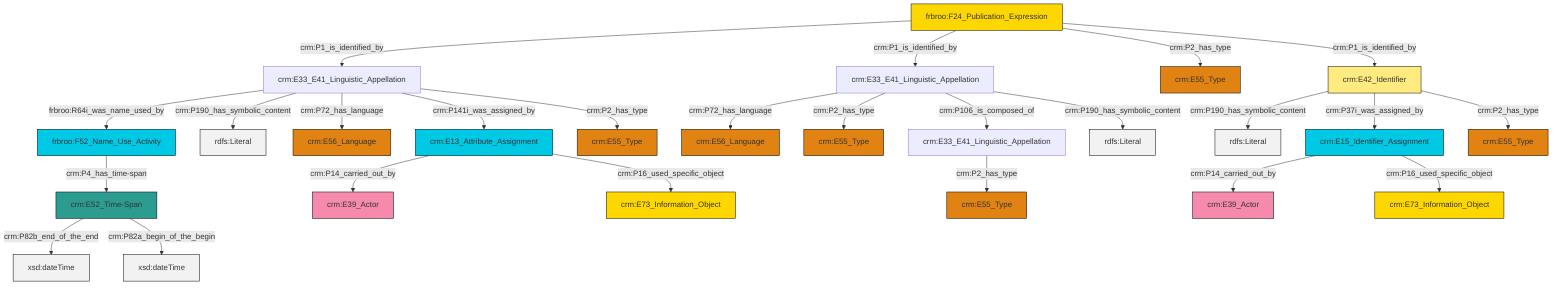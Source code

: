 graph TD
classDef Literal fill:#f2f2f2,stroke:#000000;
classDef CRM_Entity fill:#FFFFFF,stroke:#000000;
classDef Temporal_Entity fill:#00C9E6, stroke:#000000;
classDef Type fill:#E18312, stroke:#000000;
classDef Time-Span fill:#2C9C91, stroke:#000000;
classDef Appellation fill:#FFEB7F, stroke:#000000;
classDef Place fill:#008836, stroke:#000000;
classDef Persistent_Item fill:#B266B2, stroke:#000000;
classDef Conceptual_Object fill:#FFD700, stroke:#000000;
classDef Physical_Thing fill:#D2B48C, stroke:#000000;
classDef Actor fill:#f58aad, stroke:#000000;
classDef PC_Classes fill:#4ce600, stroke:#000000;
classDef Multi fill:#cccccc,stroke:#000000;

0["frbroo:F24_Publication_Expression"]:::Conceptual_Object -->|crm:P1_is_identified_by| 1["crm:E33_E41_Linguistic_Appellation"]:::Default
2["crm:E52_Time-Span"]:::Time-Span -->|crm:P82b_end_of_the_end| 3[xsd:dateTime]:::Literal
6["crm:E42_Identifier"]:::Appellation -->|crm:P190_has_symbolic_content| 7[rdfs:Literal]:::Literal
8["crm:E15_Identifier_Assignment"]:::Temporal_Entity -->|crm:P14_carried_out_by| 10["crm:E39_Actor"]:::Actor
1["crm:E33_E41_Linguistic_Appellation"]:::Default -->|frbroo:R64i_was_name_used_by| 11["frbroo:F52_Name_Use_Activity"]:::Temporal_Entity
0["frbroo:F24_Publication_Expression"]:::Conceptual_Object -->|crm:P1_is_identified_by| 12["crm:E33_E41_Linguistic_Appellation"]:::Default
11["frbroo:F52_Name_Use_Activity"]:::Temporal_Entity -->|crm:P4_has_time-span| 2["crm:E52_Time-Span"]:::Time-Span
8["crm:E15_Identifier_Assignment"]:::Temporal_Entity -->|crm:P16_used_specific_object| 15["crm:E73_Information_Object"]:::Conceptual_Object
6["crm:E42_Identifier"]:::Appellation -->|crm:P37i_was_assigned_by| 8["crm:E15_Identifier_Assignment"]:::Temporal_Entity
1["crm:E33_E41_Linguistic_Appellation"]:::Default -->|crm:P190_has_symbolic_content| 16[rdfs:Literal]:::Literal
13["crm:E13_Attribute_Assignment"]:::Temporal_Entity -->|crm:P14_carried_out_by| 17["crm:E39_Actor"]:::Actor
12["crm:E33_E41_Linguistic_Appellation"]:::Default -->|crm:P72_has_language| 22["crm:E56_Language"]:::Type
12["crm:E33_E41_Linguistic_Appellation"]:::Default -->|crm:P2_has_type| 23["crm:E55_Type"]:::Type
0["frbroo:F24_Publication_Expression"]:::Conceptual_Object -->|crm:P2_has_type| 29["crm:E55_Type"]:::Type
12["crm:E33_E41_Linguistic_Appellation"]:::Default -->|crm:P106_is_composed_of| 4["crm:E33_E41_Linguistic_Appellation"]:::Default
0["frbroo:F24_Publication_Expression"]:::Conceptual_Object -->|crm:P1_is_identified_by| 6["crm:E42_Identifier"]:::Appellation
6["crm:E42_Identifier"]:::Appellation -->|crm:P2_has_type| 27["crm:E55_Type"]:::Type
1["crm:E33_E41_Linguistic_Appellation"]:::Default -->|crm:P72_has_language| 20["crm:E56_Language"]:::Type
1["crm:E33_E41_Linguistic_Appellation"]:::Default -->|crm:P141i_was_assigned_by| 13["crm:E13_Attribute_Assignment"]:::Temporal_Entity
2["crm:E52_Time-Span"]:::Time-Span -->|crm:P82a_begin_of_the_begin| 41[xsd:dateTime]:::Literal
13["crm:E13_Attribute_Assignment"]:::Temporal_Entity -->|crm:P16_used_specific_object| 39["crm:E73_Information_Object"]:::Conceptual_Object
4["crm:E33_E41_Linguistic_Appellation"]:::Default -->|crm:P2_has_type| 36["crm:E55_Type"]:::Type
1["crm:E33_E41_Linguistic_Appellation"]:::Default -->|crm:P2_has_type| 34["crm:E55_Type"]:::Type
12["crm:E33_E41_Linguistic_Appellation"]:::Default -->|crm:P190_has_symbolic_content| 46[rdfs:Literal]:::Literal